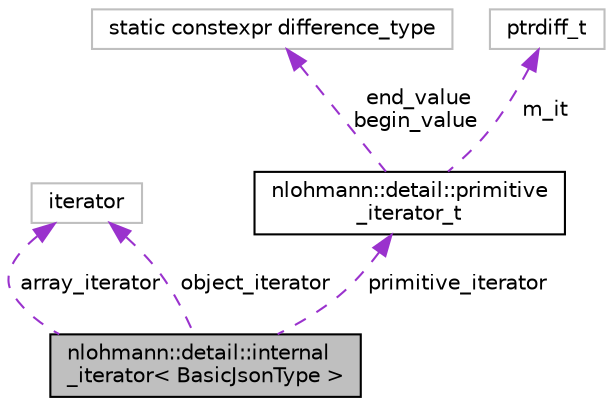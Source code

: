 digraph "nlohmann::detail::internal_iterator&lt; BasicJsonType &gt;"
{
 // INTERACTIVE_SVG=YES
  edge [fontname="Helvetica",fontsize="10",labelfontname="Helvetica",labelfontsize="10"];
  node [fontname="Helvetica",fontsize="10",shape=record];
  Node1 [label="nlohmann::detail::internal\l_iterator\< BasicJsonType \>",height=0.2,width=0.4,color="black", fillcolor="grey75", style="filled", fontcolor="black"];
  Node2 -> Node1 [dir="back",color="darkorchid3",fontsize="10",style="dashed",label=" array_iterator" ,fontname="Helvetica"];
  Node2 [label="iterator",height=0.2,width=0.4,color="grey75", fillcolor="white", style="filled"];
  Node2 -> Node1 [dir="back",color="darkorchid3",fontsize="10",style="dashed",label=" object_iterator" ,fontname="Helvetica"];
  Node3 -> Node1 [dir="back",color="darkorchid3",fontsize="10",style="dashed",label=" primitive_iterator" ,fontname="Helvetica"];
  Node3 [label="nlohmann::detail::primitive\l_iterator_t",height=0.2,width=0.4,color="black", fillcolor="white", style="filled",URL="$classnlohmann_1_1detail_1_1primitive__iterator__t.html"];
  Node4 -> Node3 [dir="back",color="darkorchid3",fontsize="10",style="dashed",label=" end_value\nbegin_value" ,fontname="Helvetica"];
  Node4 [label="static constexpr difference_type",height=0.2,width=0.4,color="grey75", fillcolor="white", style="filled"];
  Node5 -> Node3 [dir="back",color="darkorchid3",fontsize="10",style="dashed",label=" m_it" ,fontname="Helvetica"];
  Node5 [label="ptrdiff_t",height=0.2,width=0.4,color="grey75", fillcolor="white", style="filled"];
}
